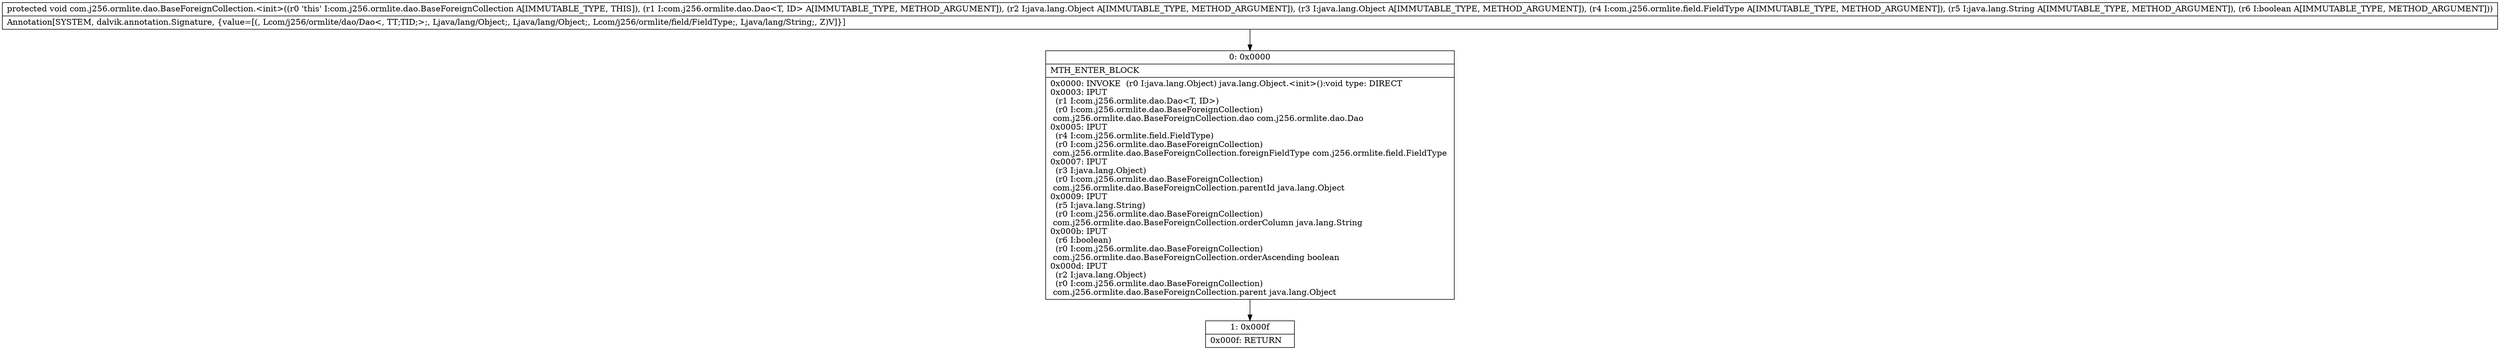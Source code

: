 digraph "CFG forcom.j256.ormlite.dao.BaseForeignCollection.\<init\>(Lcom\/j256\/ormlite\/dao\/Dao;Ljava\/lang\/Object;Ljava\/lang\/Object;Lcom\/j256\/ormlite\/field\/FieldType;Ljava\/lang\/String;Z)V" {
Node_0 [shape=record,label="{0\:\ 0x0000|MTH_ENTER_BLOCK\l|0x0000: INVOKE  (r0 I:java.lang.Object) java.lang.Object.\<init\>():void type: DIRECT \l0x0003: IPUT  \l  (r1 I:com.j256.ormlite.dao.Dao\<T, ID\>)\l  (r0 I:com.j256.ormlite.dao.BaseForeignCollection)\l com.j256.ormlite.dao.BaseForeignCollection.dao com.j256.ormlite.dao.Dao \l0x0005: IPUT  \l  (r4 I:com.j256.ormlite.field.FieldType)\l  (r0 I:com.j256.ormlite.dao.BaseForeignCollection)\l com.j256.ormlite.dao.BaseForeignCollection.foreignFieldType com.j256.ormlite.field.FieldType \l0x0007: IPUT  \l  (r3 I:java.lang.Object)\l  (r0 I:com.j256.ormlite.dao.BaseForeignCollection)\l com.j256.ormlite.dao.BaseForeignCollection.parentId java.lang.Object \l0x0009: IPUT  \l  (r5 I:java.lang.String)\l  (r0 I:com.j256.ormlite.dao.BaseForeignCollection)\l com.j256.ormlite.dao.BaseForeignCollection.orderColumn java.lang.String \l0x000b: IPUT  \l  (r6 I:boolean)\l  (r0 I:com.j256.ormlite.dao.BaseForeignCollection)\l com.j256.ormlite.dao.BaseForeignCollection.orderAscending boolean \l0x000d: IPUT  \l  (r2 I:java.lang.Object)\l  (r0 I:com.j256.ormlite.dao.BaseForeignCollection)\l com.j256.ormlite.dao.BaseForeignCollection.parent java.lang.Object \l}"];
Node_1 [shape=record,label="{1\:\ 0x000f|0x000f: RETURN   \l}"];
MethodNode[shape=record,label="{protected void com.j256.ormlite.dao.BaseForeignCollection.\<init\>((r0 'this' I:com.j256.ormlite.dao.BaseForeignCollection A[IMMUTABLE_TYPE, THIS]), (r1 I:com.j256.ormlite.dao.Dao\<T, ID\> A[IMMUTABLE_TYPE, METHOD_ARGUMENT]), (r2 I:java.lang.Object A[IMMUTABLE_TYPE, METHOD_ARGUMENT]), (r3 I:java.lang.Object A[IMMUTABLE_TYPE, METHOD_ARGUMENT]), (r4 I:com.j256.ormlite.field.FieldType A[IMMUTABLE_TYPE, METHOD_ARGUMENT]), (r5 I:java.lang.String A[IMMUTABLE_TYPE, METHOD_ARGUMENT]), (r6 I:boolean A[IMMUTABLE_TYPE, METHOD_ARGUMENT]))  | Annotation[SYSTEM, dalvik.annotation.Signature, \{value=[(, Lcom\/j256\/ormlite\/dao\/Dao\<, TT;TID;\>;, Ljava\/lang\/Object;, Ljava\/lang\/Object;, Lcom\/j256\/ormlite\/field\/FieldType;, Ljava\/lang\/String;, Z)V]\}]\l}"];
MethodNode -> Node_0;
Node_0 -> Node_1;
}

